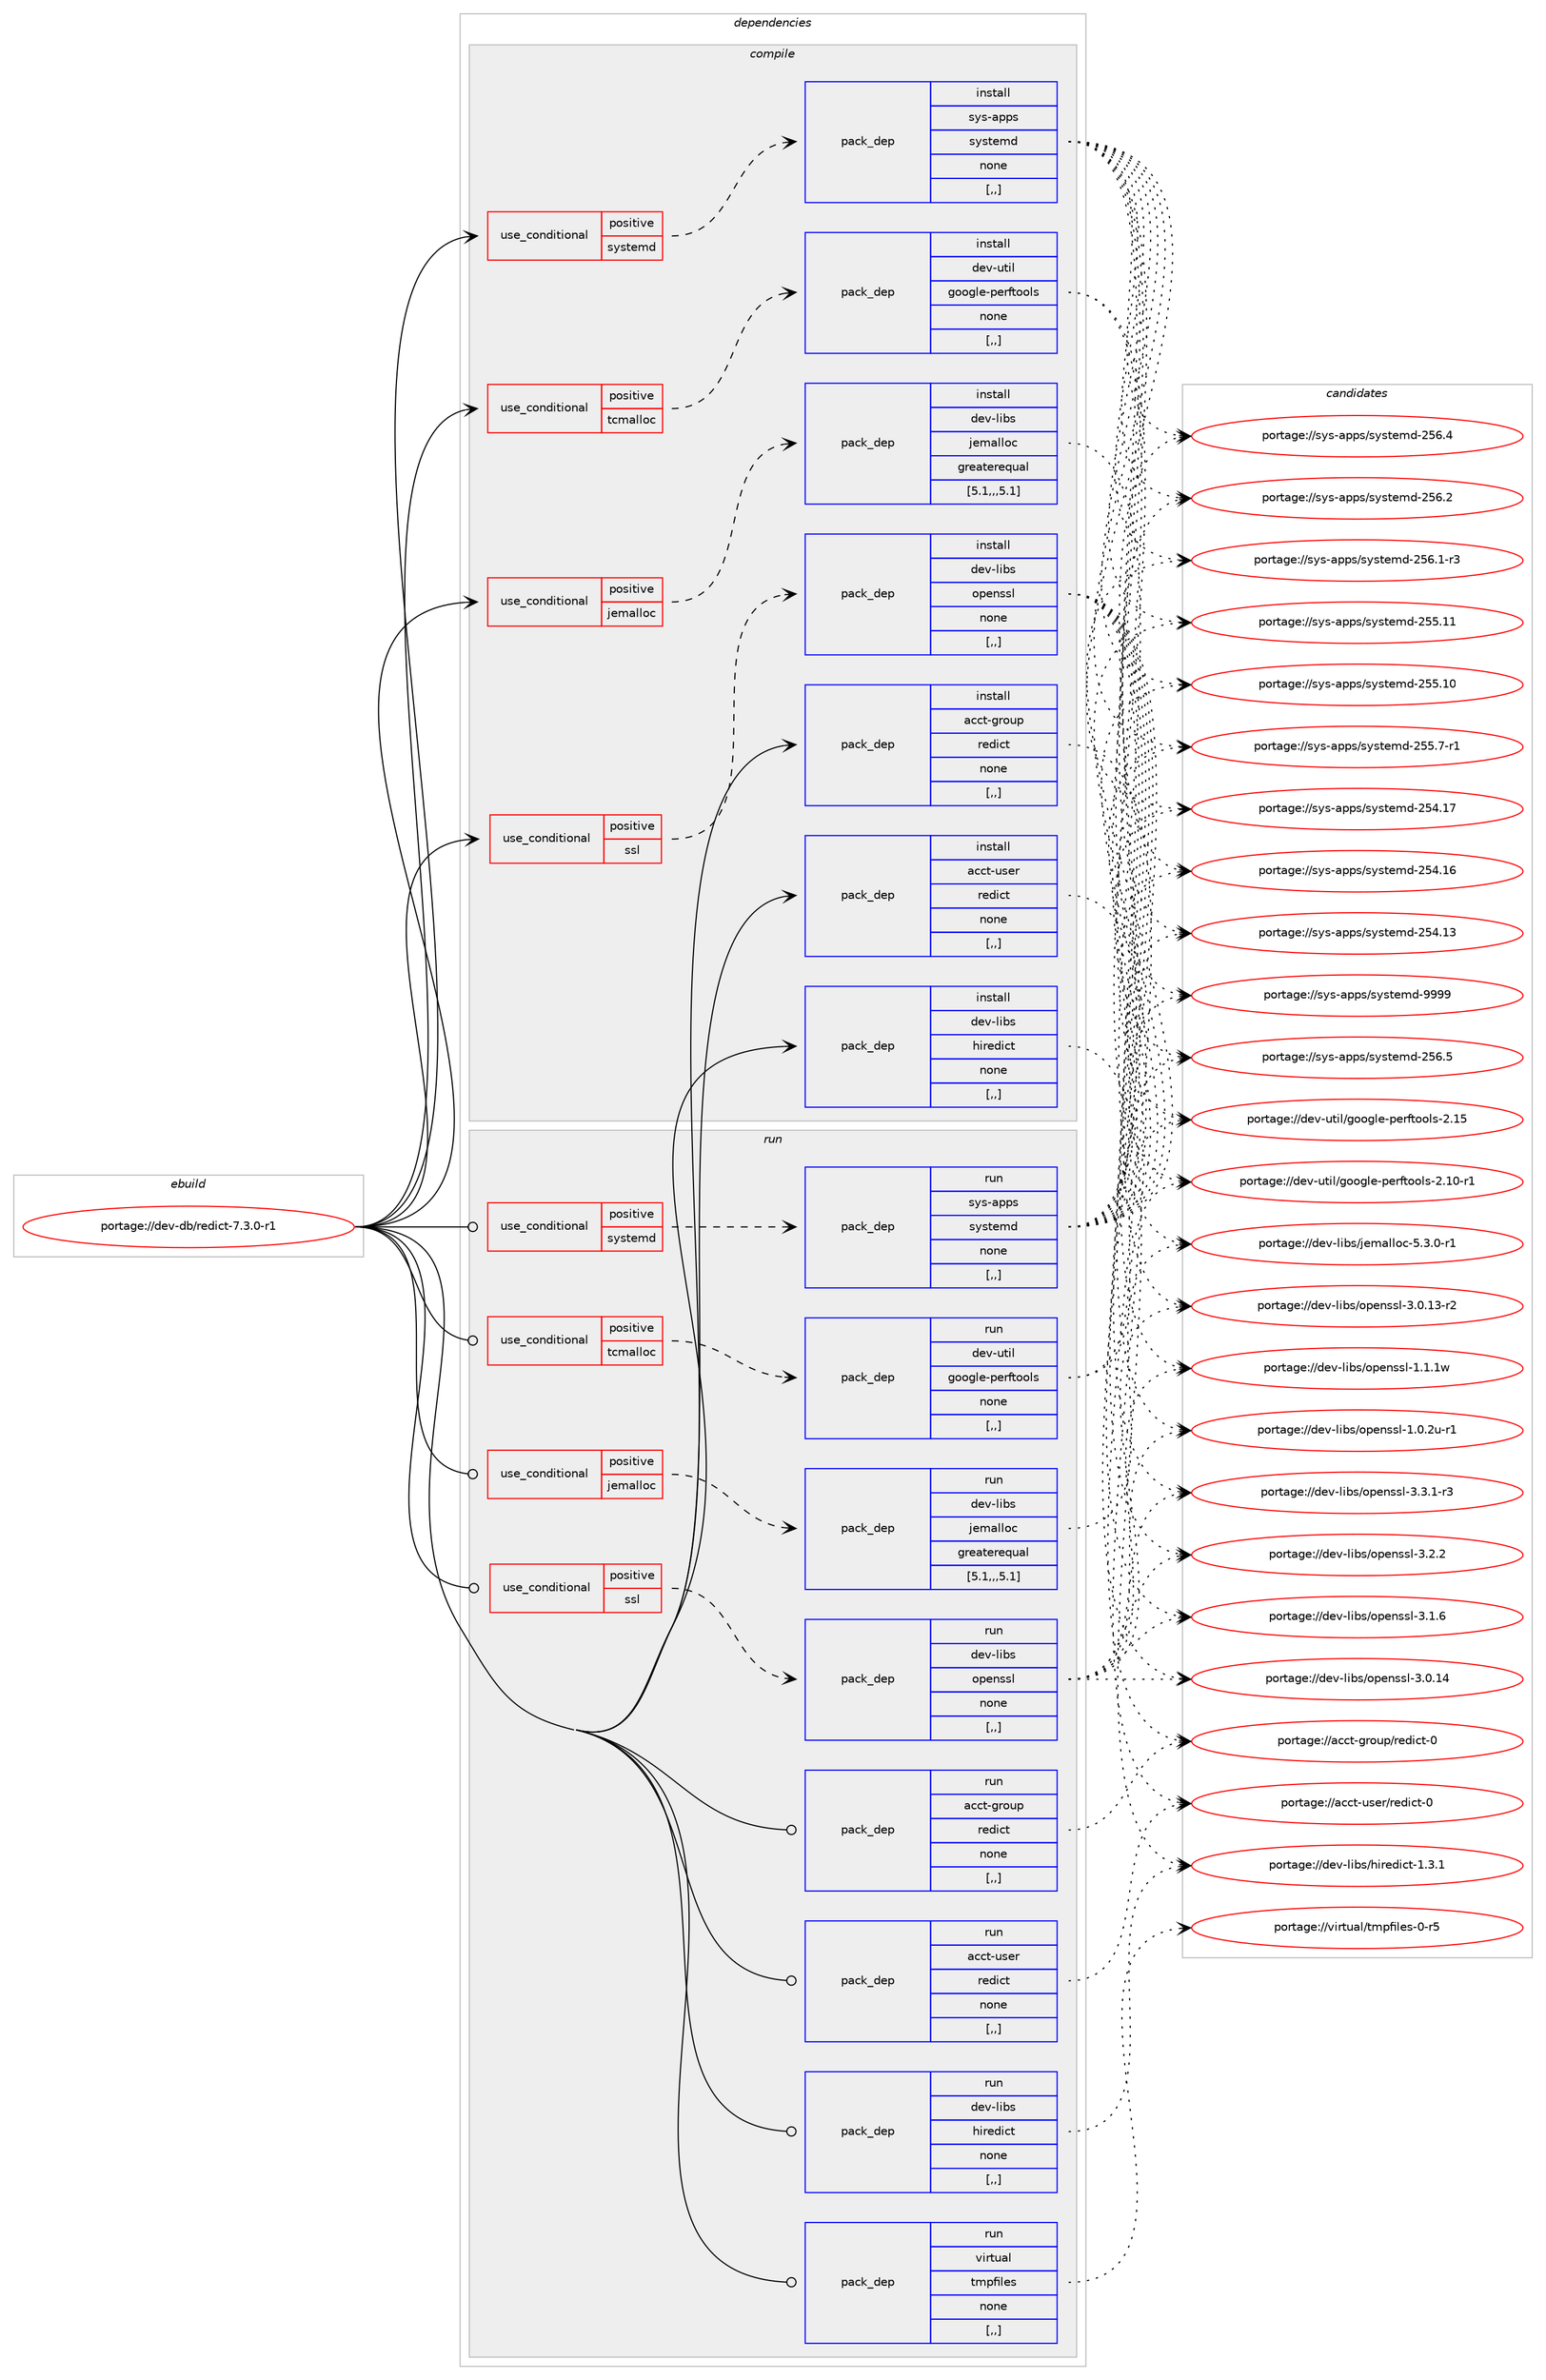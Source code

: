 digraph prolog {

# *************
# Graph options
# *************

newrank=true;
concentrate=true;
compound=true;
graph [rankdir=LR,fontname=Helvetica,fontsize=10,ranksep=1.5];#, ranksep=2.5, nodesep=0.2];
edge  [arrowhead=vee];
node  [fontname=Helvetica,fontsize=10];

# **********
# The ebuild
# **********

subgraph cluster_leftcol {
color=gray;
label=<<i>ebuild</i>>;
id [label="portage://dev-db/redict-7.3.0-r1", color=red, width=4, href="../dev-db/redict-7.3.0-r1.svg"];
}

# ****************
# The dependencies
# ****************

subgraph cluster_midcol {
color=gray;
label=<<i>dependencies</i>>;
subgraph cluster_compile {
fillcolor="#eeeeee";
style=filled;
label=<<i>compile</i>>;
subgraph cond148852 {
dependency564734 [label=<<TABLE BORDER="0" CELLBORDER="1" CELLSPACING="0" CELLPADDING="4"><TR><TD ROWSPAN="3" CELLPADDING="10">use_conditional</TD></TR><TR><TD>positive</TD></TR><TR><TD>jemalloc</TD></TR></TABLE>>, shape=none, color=red];
subgraph pack411334 {
dependency564735 [label=<<TABLE BORDER="0" CELLBORDER="1" CELLSPACING="0" CELLPADDING="4" WIDTH="220"><TR><TD ROWSPAN="6" CELLPADDING="30">pack_dep</TD></TR><TR><TD WIDTH="110">install</TD></TR><TR><TD>dev-libs</TD></TR><TR><TD>jemalloc</TD></TR><TR><TD>greaterequal</TD></TR><TR><TD>[5.1,,,5.1]</TD></TR></TABLE>>, shape=none, color=blue];
}
dependency564734:e -> dependency564735:w [weight=20,style="dashed",arrowhead="vee"];
}
id:e -> dependency564734:w [weight=20,style="solid",arrowhead="vee"];
subgraph cond148853 {
dependency564736 [label=<<TABLE BORDER="0" CELLBORDER="1" CELLSPACING="0" CELLPADDING="4"><TR><TD ROWSPAN="3" CELLPADDING="10">use_conditional</TD></TR><TR><TD>positive</TD></TR><TR><TD>ssl</TD></TR></TABLE>>, shape=none, color=red];
subgraph pack411335 {
dependency564737 [label=<<TABLE BORDER="0" CELLBORDER="1" CELLSPACING="0" CELLPADDING="4" WIDTH="220"><TR><TD ROWSPAN="6" CELLPADDING="30">pack_dep</TD></TR><TR><TD WIDTH="110">install</TD></TR><TR><TD>dev-libs</TD></TR><TR><TD>openssl</TD></TR><TR><TD>none</TD></TR><TR><TD>[,,]</TD></TR></TABLE>>, shape=none, color=blue];
}
dependency564736:e -> dependency564737:w [weight=20,style="dashed",arrowhead="vee"];
}
id:e -> dependency564736:w [weight=20,style="solid",arrowhead="vee"];
subgraph cond148854 {
dependency564738 [label=<<TABLE BORDER="0" CELLBORDER="1" CELLSPACING="0" CELLPADDING="4"><TR><TD ROWSPAN="3" CELLPADDING="10">use_conditional</TD></TR><TR><TD>positive</TD></TR><TR><TD>systemd</TD></TR></TABLE>>, shape=none, color=red];
subgraph pack411336 {
dependency564739 [label=<<TABLE BORDER="0" CELLBORDER="1" CELLSPACING="0" CELLPADDING="4" WIDTH="220"><TR><TD ROWSPAN="6" CELLPADDING="30">pack_dep</TD></TR><TR><TD WIDTH="110">install</TD></TR><TR><TD>sys-apps</TD></TR><TR><TD>systemd</TD></TR><TR><TD>none</TD></TR><TR><TD>[,,]</TD></TR></TABLE>>, shape=none, color=blue];
}
dependency564738:e -> dependency564739:w [weight=20,style="dashed",arrowhead="vee"];
}
id:e -> dependency564738:w [weight=20,style="solid",arrowhead="vee"];
subgraph cond148855 {
dependency564740 [label=<<TABLE BORDER="0" CELLBORDER="1" CELLSPACING="0" CELLPADDING="4"><TR><TD ROWSPAN="3" CELLPADDING="10">use_conditional</TD></TR><TR><TD>positive</TD></TR><TR><TD>tcmalloc</TD></TR></TABLE>>, shape=none, color=red];
subgraph pack411337 {
dependency564741 [label=<<TABLE BORDER="0" CELLBORDER="1" CELLSPACING="0" CELLPADDING="4" WIDTH="220"><TR><TD ROWSPAN="6" CELLPADDING="30">pack_dep</TD></TR><TR><TD WIDTH="110">install</TD></TR><TR><TD>dev-util</TD></TR><TR><TD>google-perftools</TD></TR><TR><TD>none</TD></TR><TR><TD>[,,]</TD></TR></TABLE>>, shape=none, color=blue];
}
dependency564740:e -> dependency564741:w [weight=20,style="dashed",arrowhead="vee"];
}
id:e -> dependency564740:w [weight=20,style="solid",arrowhead="vee"];
subgraph pack411338 {
dependency564742 [label=<<TABLE BORDER="0" CELLBORDER="1" CELLSPACING="0" CELLPADDING="4" WIDTH="220"><TR><TD ROWSPAN="6" CELLPADDING="30">pack_dep</TD></TR><TR><TD WIDTH="110">install</TD></TR><TR><TD>acct-group</TD></TR><TR><TD>redict</TD></TR><TR><TD>none</TD></TR><TR><TD>[,,]</TD></TR></TABLE>>, shape=none, color=blue];
}
id:e -> dependency564742:w [weight=20,style="solid",arrowhead="vee"];
subgraph pack411339 {
dependency564743 [label=<<TABLE BORDER="0" CELLBORDER="1" CELLSPACING="0" CELLPADDING="4" WIDTH="220"><TR><TD ROWSPAN="6" CELLPADDING="30">pack_dep</TD></TR><TR><TD WIDTH="110">install</TD></TR><TR><TD>acct-user</TD></TR><TR><TD>redict</TD></TR><TR><TD>none</TD></TR><TR><TD>[,,]</TD></TR></TABLE>>, shape=none, color=blue];
}
id:e -> dependency564743:w [weight=20,style="solid",arrowhead="vee"];
subgraph pack411340 {
dependency564744 [label=<<TABLE BORDER="0" CELLBORDER="1" CELLSPACING="0" CELLPADDING="4" WIDTH="220"><TR><TD ROWSPAN="6" CELLPADDING="30">pack_dep</TD></TR><TR><TD WIDTH="110">install</TD></TR><TR><TD>dev-libs</TD></TR><TR><TD>hiredict</TD></TR><TR><TD>none</TD></TR><TR><TD>[,,]</TD></TR></TABLE>>, shape=none, color=blue];
}
id:e -> dependency564744:w [weight=20,style="solid",arrowhead="vee"];
}
subgraph cluster_compileandrun {
fillcolor="#eeeeee";
style=filled;
label=<<i>compile and run</i>>;
}
subgraph cluster_run {
fillcolor="#eeeeee";
style=filled;
label=<<i>run</i>>;
subgraph cond148856 {
dependency564745 [label=<<TABLE BORDER="0" CELLBORDER="1" CELLSPACING="0" CELLPADDING="4"><TR><TD ROWSPAN="3" CELLPADDING="10">use_conditional</TD></TR><TR><TD>positive</TD></TR><TR><TD>jemalloc</TD></TR></TABLE>>, shape=none, color=red];
subgraph pack411341 {
dependency564746 [label=<<TABLE BORDER="0" CELLBORDER="1" CELLSPACING="0" CELLPADDING="4" WIDTH="220"><TR><TD ROWSPAN="6" CELLPADDING="30">pack_dep</TD></TR><TR><TD WIDTH="110">run</TD></TR><TR><TD>dev-libs</TD></TR><TR><TD>jemalloc</TD></TR><TR><TD>greaterequal</TD></TR><TR><TD>[5.1,,,5.1]</TD></TR></TABLE>>, shape=none, color=blue];
}
dependency564745:e -> dependency564746:w [weight=20,style="dashed",arrowhead="vee"];
}
id:e -> dependency564745:w [weight=20,style="solid",arrowhead="odot"];
subgraph cond148857 {
dependency564747 [label=<<TABLE BORDER="0" CELLBORDER="1" CELLSPACING="0" CELLPADDING="4"><TR><TD ROWSPAN="3" CELLPADDING="10">use_conditional</TD></TR><TR><TD>positive</TD></TR><TR><TD>ssl</TD></TR></TABLE>>, shape=none, color=red];
subgraph pack411342 {
dependency564748 [label=<<TABLE BORDER="0" CELLBORDER="1" CELLSPACING="0" CELLPADDING="4" WIDTH="220"><TR><TD ROWSPAN="6" CELLPADDING="30">pack_dep</TD></TR><TR><TD WIDTH="110">run</TD></TR><TR><TD>dev-libs</TD></TR><TR><TD>openssl</TD></TR><TR><TD>none</TD></TR><TR><TD>[,,]</TD></TR></TABLE>>, shape=none, color=blue];
}
dependency564747:e -> dependency564748:w [weight=20,style="dashed",arrowhead="vee"];
}
id:e -> dependency564747:w [weight=20,style="solid",arrowhead="odot"];
subgraph cond148858 {
dependency564749 [label=<<TABLE BORDER="0" CELLBORDER="1" CELLSPACING="0" CELLPADDING="4"><TR><TD ROWSPAN="3" CELLPADDING="10">use_conditional</TD></TR><TR><TD>positive</TD></TR><TR><TD>systemd</TD></TR></TABLE>>, shape=none, color=red];
subgraph pack411343 {
dependency564750 [label=<<TABLE BORDER="0" CELLBORDER="1" CELLSPACING="0" CELLPADDING="4" WIDTH="220"><TR><TD ROWSPAN="6" CELLPADDING="30">pack_dep</TD></TR><TR><TD WIDTH="110">run</TD></TR><TR><TD>sys-apps</TD></TR><TR><TD>systemd</TD></TR><TR><TD>none</TD></TR><TR><TD>[,,]</TD></TR></TABLE>>, shape=none, color=blue];
}
dependency564749:e -> dependency564750:w [weight=20,style="dashed",arrowhead="vee"];
}
id:e -> dependency564749:w [weight=20,style="solid",arrowhead="odot"];
subgraph cond148859 {
dependency564751 [label=<<TABLE BORDER="0" CELLBORDER="1" CELLSPACING="0" CELLPADDING="4"><TR><TD ROWSPAN="3" CELLPADDING="10">use_conditional</TD></TR><TR><TD>positive</TD></TR><TR><TD>tcmalloc</TD></TR></TABLE>>, shape=none, color=red];
subgraph pack411344 {
dependency564752 [label=<<TABLE BORDER="0" CELLBORDER="1" CELLSPACING="0" CELLPADDING="4" WIDTH="220"><TR><TD ROWSPAN="6" CELLPADDING="30">pack_dep</TD></TR><TR><TD WIDTH="110">run</TD></TR><TR><TD>dev-util</TD></TR><TR><TD>google-perftools</TD></TR><TR><TD>none</TD></TR><TR><TD>[,,]</TD></TR></TABLE>>, shape=none, color=blue];
}
dependency564751:e -> dependency564752:w [weight=20,style="dashed",arrowhead="vee"];
}
id:e -> dependency564751:w [weight=20,style="solid",arrowhead="odot"];
subgraph pack411345 {
dependency564753 [label=<<TABLE BORDER="0" CELLBORDER="1" CELLSPACING="0" CELLPADDING="4" WIDTH="220"><TR><TD ROWSPAN="6" CELLPADDING="30">pack_dep</TD></TR><TR><TD WIDTH="110">run</TD></TR><TR><TD>acct-group</TD></TR><TR><TD>redict</TD></TR><TR><TD>none</TD></TR><TR><TD>[,,]</TD></TR></TABLE>>, shape=none, color=blue];
}
id:e -> dependency564753:w [weight=20,style="solid",arrowhead="odot"];
subgraph pack411346 {
dependency564754 [label=<<TABLE BORDER="0" CELLBORDER="1" CELLSPACING="0" CELLPADDING="4" WIDTH="220"><TR><TD ROWSPAN="6" CELLPADDING="30">pack_dep</TD></TR><TR><TD WIDTH="110">run</TD></TR><TR><TD>acct-user</TD></TR><TR><TD>redict</TD></TR><TR><TD>none</TD></TR><TR><TD>[,,]</TD></TR></TABLE>>, shape=none, color=blue];
}
id:e -> dependency564754:w [weight=20,style="solid",arrowhead="odot"];
subgraph pack411347 {
dependency564755 [label=<<TABLE BORDER="0" CELLBORDER="1" CELLSPACING="0" CELLPADDING="4" WIDTH="220"><TR><TD ROWSPAN="6" CELLPADDING="30">pack_dep</TD></TR><TR><TD WIDTH="110">run</TD></TR><TR><TD>dev-libs</TD></TR><TR><TD>hiredict</TD></TR><TR><TD>none</TD></TR><TR><TD>[,,]</TD></TR></TABLE>>, shape=none, color=blue];
}
id:e -> dependency564755:w [weight=20,style="solid",arrowhead="odot"];
subgraph pack411348 {
dependency564756 [label=<<TABLE BORDER="0" CELLBORDER="1" CELLSPACING="0" CELLPADDING="4" WIDTH="220"><TR><TD ROWSPAN="6" CELLPADDING="30">pack_dep</TD></TR><TR><TD WIDTH="110">run</TD></TR><TR><TD>virtual</TD></TR><TR><TD>tmpfiles</TD></TR><TR><TD>none</TD></TR><TR><TD>[,,]</TD></TR></TABLE>>, shape=none, color=blue];
}
id:e -> dependency564756:w [weight=20,style="solid",arrowhead="odot"];
}
}

# **************
# The candidates
# **************

subgraph cluster_choices {
rank=same;
color=gray;
label=<<i>candidates</i>>;

subgraph choice411334 {
color=black;
nodesep=1;
choice10010111845108105981154710610110997108108111994553465146484511449 [label="portage://dev-libs/jemalloc-5.3.0-r1", color=red, width=4,href="../dev-libs/jemalloc-5.3.0-r1.svg"];
dependency564735:e -> choice10010111845108105981154710610110997108108111994553465146484511449:w [style=dotted,weight="100"];
}
subgraph choice411335 {
color=black;
nodesep=1;
choice1001011184510810598115471111121011101151151084551465146494511451 [label="portage://dev-libs/openssl-3.3.1-r3", color=red, width=4,href="../dev-libs/openssl-3.3.1-r3.svg"];
choice100101118451081059811547111112101110115115108455146504650 [label="portage://dev-libs/openssl-3.2.2", color=red, width=4,href="../dev-libs/openssl-3.2.2.svg"];
choice100101118451081059811547111112101110115115108455146494654 [label="portage://dev-libs/openssl-3.1.6", color=red, width=4,href="../dev-libs/openssl-3.1.6.svg"];
choice10010111845108105981154711111210111011511510845514648464952 [label="portage://dev-libs/openssl-3.0.14", color=red, width=4,href="../dev-libs/openssl-3.0.14.svg"];
choice100101118451081059811547111112101110115115108455146484649514511450 [label="portage://dev-libs/openssl-3.0.13-r2", color=red, width=4,href="../dev-libs/openssl-3.0.13-r2.svg"];
choice100101118451081059811547111112101110115115108454946494649119 [label="portage://dev-libs/openssl-1.1.1w", color=red, width=4,href="../dev-libs/openssl-1.1.1w.svg"];
choice1001011184510810598115471111121011101151151084549464846501174511449 [label="portage://dev-libs/openssl-1.0.2u-r1", color=red, width=4,href="../dev-libs/openssl-1.0.2u-r1.svg"];
dependency564737:e -> choice1001011184510810598115471111121011101151151084551465146494511451:w [style=dotted,weight="100"];
dependency564737:e -> choice100101118451081059811547111112101110115115108455146504650:w [style=dotted,weight="100"];
dependency564737:e -> choice100101118451081059811547111112101110115115108455146494654:w [style=dotted,weight="100"];
dependency564737:e -> choice10010111845108105981154711111210111011511510845514648464952:w [style=dotted,weight="100"];
dependency564737:e -> choice100101118451081059811547111112101110115115108455146484649514511450:w [style=dotted,weight="100"];
dependency564737:e -> choice100101118451081059811547111112101110115115108454946494649119:w [style=dotted,weight="100"];
dependency564737:e -> choice1001011184510810598115471111121011101151151084549464846501174511449:w [style=dotted,weight="100"];
}
subgraph choice411336 {
color=black;
nodesep=1;
choice1151211154597112112115471151211151161011091004557575757 [label="portage://sys-apps/systemd-9999", color=red, width=4,href="../sys-apps/systemd-9999.svg"];
choice115121115459711211211547115121115116101109100455053544653 [label="portage://sys-apps/systemd-256.5", color=red, width=4,href="../sys-apps/systemd-256.5.svg"];
choice115121115459711211211547115121115116101109100455053544652 [label="portage://sys-apps/systemd-256.4", color=red, width=4,href="../sys-apps/systemd-256.4.svg"];
choice115121115459711211211547115121115116101109100455053544650 [label="portage://sys-apps/systemd-256.2", color=red, width=4,href="../sys-apps/systemd-256.2.svg"];
choice1151211154597112112115471151211151161011091004550535446494511451 [label="portage://sys-apps/systemd-256.1-r3", color=red, width=4,href="../sys-apps/systemd-256.1-r3.svg"];
choice11512111545971121121154711512111511610110910045505353464949 [label="portage://sys-apps/systemd-255.11", color=red, width=4,href="../sys-apps/systemd-255.11.svg"];
choice11512111545971121121154711512111511610110910045505353464948 [label="portage://sys-apps/systemd-255.10", color=red, width=4,href="../sys-apps/systemd-255.10.svg"];
choice1151211154597112112115471151211151161011091004550535346554511449 [label="portage://sys-apps/systemd-255.7-r1", color=red, width=4,href="../sys-apps/systemd-255.7-r1.svg"];
choice11512111545971121121154711512111511610110910045505352464955 [label="portage://sys-apps/systemd-254.17", color=red, width=4,href="../sys-apps/systemd-254.17.svg"];
choice11512111545971121121154711512111511610110910045505352464954 [label="portage://sys-apps/systemd-254.16", color=red, width=4,href="../sys-apps/systemd-254.16.svg"];
choice11512111545971121121154711512111511610110910045505352464951 [label="portage://sys-apps/systemd-254.13", color=red, width=4,href="../sys-apps/systemd-254.13.svg"];
dependency564739:e -> choice1151211154597112112115471151211151161011091004557575757:w [style=dotted,weight="100"];
dependency564739:e -> choice115121115459711211211547115121115116101109100455053544653:w [style=dotted,weight="100"];
dependency564739:e -> choice115121115459711211211547115121115116101109100455053544652:w [style=dotted,weight="100"];
dependency564739:e -> choice115121115459711211211547115121115116101109100455053544650:w [style=dotted,weight="100"];
dependency564739:e -> choice1151211154597112112115471151211151161011091004550535446494511451:w [style=dotted,weight="100"];
dependency564739:e -> choice11512111545971121121154711512111511610110910045505353464949:w [style=dotted,weight="100"];
dependency564739:e -> choice11512111545971121121154711512111511610110910045505353464948:w [style=dotted,weight="100"];
dependency564739:e -> choice1151211154597112112115471151211151161011091004550535346554511449:w [style=dotted,weight="100"];
dependency564739:e -> choice11512111545971121121154711512111511610110910045505352464955:w [style=dotted,weight="100"];
dependency564739:e -> choice11512111545971121121154711512111511610110910045505352464954:w [style=dotted,weight="100"];
dependency564739:e -> choice11512111545971121121154711512111511610110910045505352464951:w [style=dotted,weight="100"];
}
subgraph choice411337 {
color=black;
nodesep=1;
choice1001011184511711610510847103111111103108101451121011141021161111111081154550464953 [label="portage://dev-util/google-perftools-2.15", color=red, width=4,href="../dev-util/google-perftools-2.15.svg"];
choice10010111845117116105108471031111111031081014511210111410211611111110811545504649484511449 [label="portage://dev-util/google-perftools-2.10-r1", color=red, width=4,href="../dev-util/google-perftools-2.10-r1.svg"];
dependency564741:e -> choice1001011184511711610510847103111111103108101451121011141021161111111081154550464953:w [style=dotted,weight="100"];
dependency564741:e -> choice10010111845117116105108471031111111031081014511210111410211611111110811545504649484511449:w [style=dotted,weight="100"];
}
subgraph choice411338 {
color=black;
nodesep=1;
choice9799991164510311411111711247114101100105991164548 [label="portage://acct-group/redict-0", color=red, width=4,href="../acct-group/redict-0.svg"];
dependency564742:e -> choice9799991164510311411111711247114101100105991164548:w [style=dotted,weight="100"];
}
subgraph choice411339 {
color=black;
nodesep=1;
choice9799991164511711510111447114101100105991164548 [label="portage://acct-user/redict-0", color=red, width=4,href="../acct-user/redict-0.svg"];
dependency564743:e -> choice9799991164511711510111447114101100105991164548:w [style=dotted,weight="100"];
}
subgraph choice411340 {
color=black;
nodesep=1;
choice10010111845108105981154710410511410110010599116454946514649 [label="portage://dev-libs/hiredict-1.3.1", color=red, width=4,href="../dev-libs/hiredict-1.3.1.svg"];
dependency564744:e -> choice10010111845108105981154710410511410110010599116454946514649:w [style=dotted,weight="100"];
}
subgraph choice411341 {
color=black;
nodesep=1;
choice10010111845108105981154710610110997108108111994553465146484511449 [label="portage://dev-libs/jemalloc-5.3.0-r1", color=red, width=4,href="../dev-libs/jemalloc-5.3.0-r1.svg"];
dependency564746:e -> choice10010111845108105981154710610110997108108111994553465146484511449:w [style=dotted,weight="100"];
}
subgraph choice411342 {
color=black;
nodesep=1;
choice1001011184510810598115471111121011101151151084551465146494511451 [label="portage://dev-libs/openssl-3.3.1-r3", color=red, width=4,href="../dev-libs/openssl-3.3.1-r3.svg"];
choice100101118451081059811547111112101110115115108455146504650 [label="portage://dev-libs/openssl-3.2.2", color=red, width=4,href="../dev-libs/openssl-3.2.2.svg"];
choice100101118451081059811547111112101110115115108455146494654 [label="portage://dev-libs/openssl-3.1.6", color=red, width=4,href="../dev-libs/openssl-3.1.6.svg"];
choice10010111845108105981154711111210111011511510845514648464952 [label="portage://dev-libs/openssl-3.0.14", color=red, width=4,href="../dev-libs/openssl-3.0.14.svg"];
choice100101118451081059811547111112101110115115108455146484649514511450 [label="portage://dev-libs/openssl-3.0.13-r2", color=red, width=4,href="../dev-libs/openssl-3.0.13-r2.svg"];
choice100101118451081059811547111112101110115115108454946494649119 [label="portage://dev-libs/openssl-1.1.1w", color=red, width=4,href="../dev-libs/openssl-1.1.1w.svg"];
choice1001011184510810598115471111121011101151151084549464846501174511449 [label="portage://dev-libs/openssl-1.0.2u-r1", color=red, width=4,href="../dev-libs/openssl-1.0.2u-r1.svg"];
dependency564748:e -> choice1001011184510810598115471111121011101151151084551465146494511451:w [style=dotted,weight="100"];
dependency564748:e -> choice100101118451081059811547111112101110115115108455146504650:w [style=dotted,weight="100"];
dependency564748:e -> choice100101118451081059811547111112101110115115108455146494654:w [style=dotted,weight="100"];
dependency564748:e -> choice10010111845108105981154711111210111011511510845514648464952:w [style=dotted,weight="100"];
dependency564748:e -> choice100101118451081059811547111112101110115115108455146484649514511450:w [style=dotted,weight="100"];
dependency564748:e -> choice100101118451081059811547111112101110115115108454946494649119:w [style=dotted,weight="100"];
dependency564748:e -> choice1001011184510810598115471111121011101151151084549464846501174511449:w [style=dotted,weight="100"];
}
subgraph choice411343 {
color=black;
nodesep=1;
choice1151211154597112112115471151211151161011091004557575757 [label="portage://sys-apps/systemd-9999", color=red, width=4,href="../sys-apps/systemd-9999.svg"];
choice115121115459711211211547115121115116101109100455053544653 [label="portage://sys-apps/systemd-256.5", color=red, width=4,href="../sys-apps/systemd-256.5.svg"];
choice115121115459711211211547115121115116101109100455053544652 [label="portage://sys-apps/systemd-256.4", color=red, width=4,href="../sys-apps/systemd-256.4.svg"];
choice115121115459711211211547115121115116101109100455053544650 [label="portage://sys-apps/systemd-256.2", color=red, width=4,href="../sys-apps/systemd-256.2.svg"];
choice1151211154597112112115471151211151161011091004550535446494511451 [label="portage://sys-apps/systemd-256.1-r3", color=red, width=4,href="../sys-apps/systemd-256.1-r3.svg"];
choice11512111545971121121154711512111511610110910045505353464949 [label="portage://sys-apps/systemd-255.11", color=red, width=4,href="../sys-apps/systemd-255.11.svg"];
choice11512111545971121121154711512111511610110910045505353464948 [label="portage://sys-apps/systemd-255.10", color=red, width=4,href="../sys-apps/systemd-255.10.svg"];
choice1151211154597112112115471151211151161011091004550535346554511449 [label="portage://sys-apps/systemd-255.7-r1", color=red, width=4,href="../sys-apps/systemd-255.7-r1.svg"];
choice11512111545971121121154711512111511610110910045505352464955 [label="portage://sys-apps/systemd-254.17", color=red, width=4,href="../sys-apps/systemd-254.17.svg"];
choice11512111545971121121154711512111511610110910045505352464954 [label="portage://sys-apps/systemd-254.16", color=red, width=4,href="../sys-apps/systemd-254.16.svg"];
choice11512111545971121121154711512111511610110910045505352464951 [label="portage://sys-apps/systemd-254.13", color=red, width=4,href="../sys-apps/systemd-254.13.svg"];
dependency564750:e -> choice1151211154597112112115471151211151161011091004557575757:w [style=dotted,weight="100"];
dependency564750:e -> choice115121115459711211211547115121115116101109100455053544653:w [style=dotted,weight="100"];
dependency564750:e -> choice115121115459711211211547115121115116101109100455053544652:w [style=dotted,weight="100"];
dependency564750:e -> choice115121115459711211211547115121115116101109100455053544650:w [style=dotted,weight="100"];
dependency564750:e -> choice1151211154597112112115471151211151161011091004550535446494511451:w [style=dotted,weight="100"];
dependency564750:e -> choice11512111545971121121154711512111511610110910045505353464949:w [style=dotted,weight="100"];
dependency564750:e -> choice11512111545971121121154711512111511610110910045505353464948:w [style=dotted,weight="100"];
dependency564750:e -> choice1151211154597112112115471151211151161011091004550535346554511449:w [style=dotted,weight="100"];
dependency564750:e -> choice11512111545971121121154711512111511610110910045505352464955:w [style=dotted,weight="100"];
dependency564750:e -> choice11512111545971121121154711512111511610110910045505352464954:w [style=dotted,weight="100"];
dependency564750:e -> choice11512111545971121121154711512111511610110910045505352464951:w [style=dotted,weight="100"];
}
subgraph choice411344 {
color=black;
nodesep=1;
choice1001011184511711610510847103111111103108101451121011141021161111111081154550464953 [label="portage://dev-util/google-perftools-2.15", color=red, width=4,href="../dev-util/google-perftools-2.15.svg"];
choice10010111845117116105108471031111111031081014511210111410211611111110811545504649484511449 [label="portage://dev-util/google-perftools-2.10-r1", color=red, width=4,href="../dev-util/google-perftools-2.10-r1.svg"];
dependency564752:e -> choice1001011184511711610510847103111111103108101451121011141021161111111081154550464953:w [style=dotted,weight="100"];
dependency564752:e -> choice10010111845117116105108471031111111031081014511210111410211611111110811545504649484511449:w [style=dotted,weight="100"];
}
subgraph choice411345 {
color=black;
nodesep=1;
choice9799991164510311411111711247114101100105991164548 [label="portage://acct-group/redict-0", color=red, width=4,href="../acct-group/redict-0.svg"];
dependency564753:e -> choice9799991164510311411111711247114101100105991164548:w [style=dotted,weight="100"];
}
subgraph choice411346 {
color=black;
nodesep=1;
choice9799991164511711510111447114101100105991164548 [label="portage://acct-user/redict-0", color=red, width=4,href="../acct-user/redict-0.svg"];
dependency564754:e -> choice9799991164511711510111447114101100105991164548:w [style=dotted,weight="100"];
}
subgraph choice411347 {
color=black;
nodesep=1;
choice10010111845108105981154710410511410110010599116454946514649 [label="portage://dev-libs/hiredict-1.3.1", color=red, width=4,href="../dev-libs/hiredict-1.3.1.svg"];
dependency564755:e -> choice10010111845108105981154710410511410110010599116454946514649:w [style=dotted,weight="100"];
}
subgraph choice411348 {
color=black;
nodesep=1;
choice118105114116117971084711610911210210510810111545484511453 [label="portage://virtual/tmpfiles-0-r5", color=red, width=4,href="../virtual/tmpfiles-0-r5.svg"];
dependency564756:e -> choice118105114116117971084711610911210210510810111545484511453:w [style=dotted,weight="100"];
}
}

}
